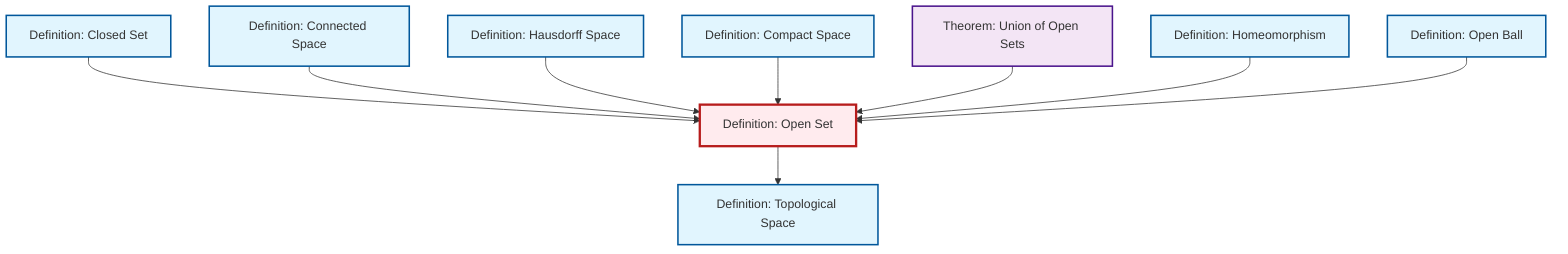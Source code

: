 graph TD
    classDef definition fill:#e1f5fe,stroke:#01579b,stroke-width:2px
    classDef theorem fill:#f3e5f5,stroke:#4a148c,stroke-width:2px
    classDef axiom fill:#fff3e0,stroke:#e65100,stroke-width:2px
    classDef example fill:#e8f5e9,stroke:#1b5e20,stroke-width:2px
    classDef current fill:#ffebee,stroke:#b71c1c,stroke-width:3px
    def-homeomorphism["Definition: Homeomorphism"]:::definition
    def-closed-set["Definition: Closed Set"]:::definition
    def-connected["Definition: Connected Space"]:::definition
    def-hausdorff["Definition: Hausdorff Space"]:::definition
    def-open-set["Definition: Open Set"]:::definition
    def-compact["Definition: Compact Space"]:::definition
    def-topological-space["Definition: Topological Space"]:::definition
    def-open-ball["Definition: Open Ball"]:::definition
    thm-union-open-sets["Theorem: Union of Open Sets"]:::theorem
    def-closed-set --> def-open-set
    def-connected --> def-open-set
    def-hausdorff --> def-open-set
    def-open-set --> def-topological-space
    def-compact --> def-open-set
    thm-union-open-sets --> def-open-set
    def-homeomorphism --> def-open-set
    def-open-ball --> def-open-set
    class def-open-set current